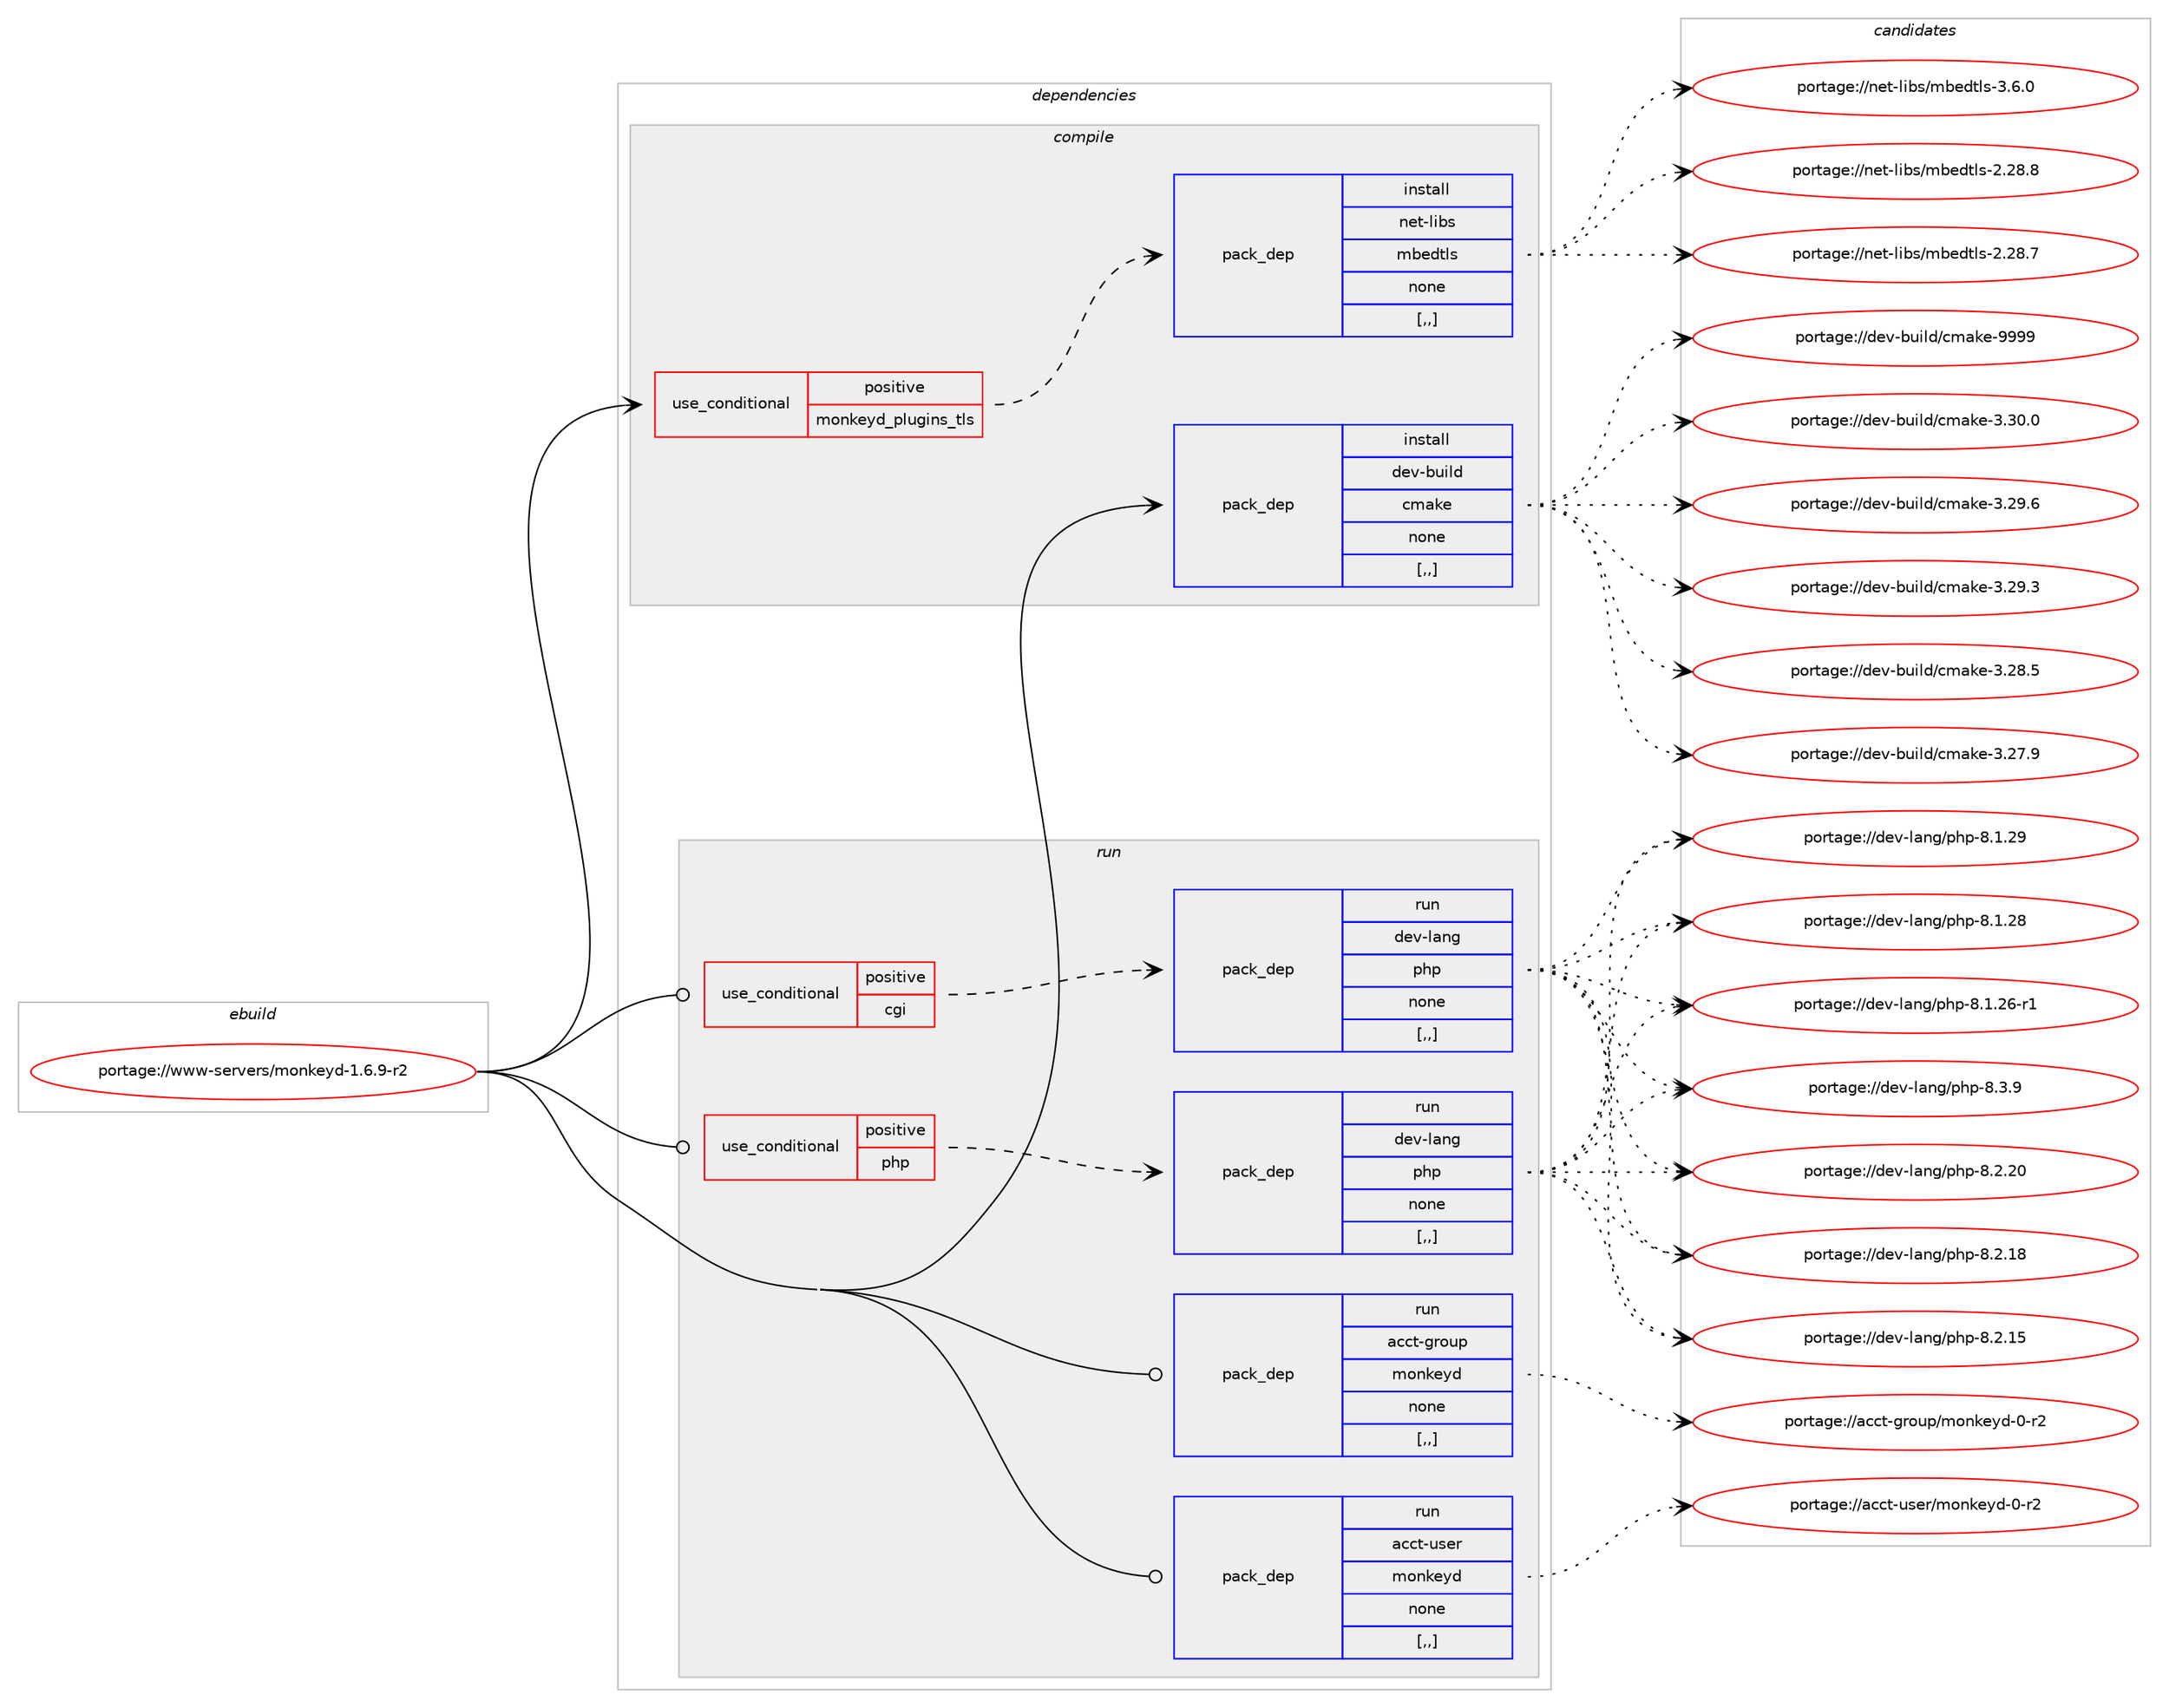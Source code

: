 digraph prolog {

# *************
# Graph options
# *************

newrank=true;
concentrate=true;
compound=true;
graph [rankdir=LR,fontname=Helvetica,fontsize=10,ranksep=1.5];#, ranksep=2.5, nodesep=0.2];
edge  [arrowhead=vee];
node  [fontname=Helvetica,fontsize=10];

# **********
# The ebuild
# **********

subgraph cluster_leftcol {
color=gray;
rank=same;
label=<<i>ebuild</i>>;
id [label="portage://www-servers/monkeyd-1.6.9-r2", color=red, width=4, href="../www-servers/monkeyd-1.6.9-r2.svg"];
}

# ****************
# The dependencies
# ****************

subgraph cluster_midcol {
color=gray;
label=<<i>dependencies</i>>;
subgraph cluster_compile {
fillcolor="#eeeeee";
style=filled;
label=<<i>compile</i>>;
subgraph cond120383 {
dependency451167 [label=<<TABLE BORDER="0" CELLBORDER="1" CELLSPACING="0" CELLPADDING="4"><TR><TD ROWSPAN="3" CELLPADDING="10">use_conditional</TD></TR><TR><TD>positive</TD></TR><TR><TD>monkeyd_plugins_tls</TD></TR></TABLE>>, shape=none, color=red];
subgraph pack327428 {
dependency451168 [label=<<TABLE BORDER="0" CELLBORDER="1" CELLSPACING="0" CELLPADDING="4" WIDTH="220"><TR><TD ROWSPAN="6" CELLPADDING="30">pack_dep</TD></TR><TR><TD WIDTH="110">install</TD></TR><TR><TD>net-libs</TD></TR><TR><TD>mbedtls</TD></TR><TR><TD>none</TD></TR><TR><TD>[,,]</TD></TR></TABLE>>, shape=none, color=blue];
}
dependency451167:e -> dependency451168:w [weight=20,style="dashed",arrowhead="vee"];
}
id:e -> dependency451167:w [weight=20,style="solid",arrowhead="vee"];
subgraph pack327429 {
dependency451169 [label=<<TABLE BORDER="0" CELLBORDER="1" CELLSPACING="0" CELLPADDING="4" WIDTH="220"><TR><TD ROWSPAN="6" CELLPADDING="30">pack_dep</TD></TR><TR><TD WIDTH="110">install</TD></TR><TR><TD>dev-build</TD></TR><TR><TD>cmake</TD></TR><TR><TD>none</TD></TR><TR><TD>[,,]</TD></TR></TABLE>>, shape=none, color=blue];
}
id:e -> dependency451169:w [weight=20,style="solid",arrowhead="vee"];
}
subgraph cluster_compileandrun {
fillcolor="#eeeeee";
style=filled;
label=<<i>compile and run</i>>;
}
subgraph cluster_run {
fillcolor="#eeeeee";
style=filled;
label=<<i>run</i>>;
subgraph cond120384 {
dependency451170 [label=<<TABLE BORDER="0" CELLBORDER="1" CELLSPACING="0" CELLPADDING="4"><TR><TD ROWSPAN="3" CELLPADDING="10">use_conditional</TD></TR><TR><TD>positive</TD></TR><TR><TD>cgi</TD></TR></TABLE>>, shape=none, color=red];
subgraph pack327430 {
dependency451171 [label=<<TABLE BORDER="0" CELLBORDER="1" CELLSPACING="0" CELLPADDING="4" WIDTH="220"><TR><TD ROWSPAN="6" CELLPADDING="30">pack_dep</TD></TR><TR><TD WIDTH="110">run</TD></TR><TR><TD>dev-lang</TD></TR><TR><TD>php</TD></TR><TR><TD>none</TD></TR><TR><TD>[,,]</TD></TR></TABLE>>, shape=none, color=blue];
}
dependency451170:e -> dependency451171:w [weight=20,style="dashed",arrowhead="vee"];
}
id:e -> dependency451170:w [weight=20,style="solid",arrowhead="odot"];
subgraph cond120385 {
dependency451172 [label=<<TABLE BORDER="0" CELLBORDER="1" CELLSPACING="0" CELLPADDING="4"><TR><TD ROWSPAN="3" CELLPADDING="10">use_conditional</TD></TR><TR><TD>positive</TD></TR><TR><TD>php</TD></TR></TABLE>>, shape=none, color=red];
subgraph pack327431 {
dependency451173 [label=<<TABLE BORDER="0" CELLBORDER="1" CELLSPACING="0" CELLPADDING="4" WIDTH="220"><TR><TD ROWSPAN="6" CELLPADDING="30">pack_dep</TD></TR><TR><TD WIDTH="110">run</TD></TR><TR><TD>dev-lang</TD></TR><TR><TD>php</TD></TR><TR><TD>none</TD></TR><TR><TD>[,,]</TD></TR></TABLE>>, shape=none, color=blue];
}
dependency451172:e -> dependency451173:w [weight=20,style="dashed",arrowhead="vee"];
}
id:e -> dependency451172:w [weight=20,style="solid",arrowhead="odot"];
subgraph pack327432 {
dependency451174 [label=<<TABLE BORDER="0" CELLBORDER="1" CELLSPACING="0" CELLPADDING="4" WIDTH="220"><TR><TD ROWSPAN="6" CELLPADDING="30">pack_dep</TD></TR><TR><TD WIDTH="110">run</TD></TR><TR><TD>acct-group</TD></TR><TR><TD>monkeyd</TD></TR><TR><TD>none</TD></TR><TR><TD>[,,]</TD></TR></TABLE>>, shape=none, color=blue];
}
id:e -> dependency451174:w [weight=20,style="solid",arrowhead="odot"];
subgraph pack327433 {
dependency451175 [label=<<TABLE BORDER="0" CELLBORDER="1" CELLSPACING="0" CELLPADDING="4" WIDTH="220"><TR><TD ROWSPAN="6" CELLPADDING="30">pack_dep</TD></TR><TR><TD WIDTH="110">run</TD></TR><TR><TD>acct-user</TD></TR><TR><TD>monkeyd</TD></TR><TR><TD>none</TD></TR><TR><TD>[,,]</TD></TR></TABLE>>, shape=none, color=blue];
}
id:e -> dependency451175:w [weight=20,style="solid",arrowhead="odot"];
}
}

# **************
# The candidates
# **************

subgraph cluster_choices {
rank=same;
color=gray;
label=<<i>candidates</i>>;

subgraph choice327428 {
color=black;
nodesep=1;
choice11010111645108105981154710998101100116108115455146544648 [label="portage://net-libs/mbedtls-3.6.0", color=red, width=4,href="../net-libs/mbedtls-3.6.0.svg"];
choice1101011164510810598115471099810110011610811545504650564656 [label="portage://net-libs/mbedtls-2.28.8", color=red, width=4,href="../net-libs/mbedtls-2.28.8.svg"];
choice1101011164510810598115471099810110011610811545504650564655 [label="portage://net-libs/mbedtls-2.28.7", color=red, width=4,href="../net-libs/mbedtls-2.28.7.svg"];
dependency451168:e -> choice11010111645108105981154710998101100116108115455146544648:w [style=dotted,weight="100"];
dependency451168:e -> choice1101011164510810598115471099810110011610811545504650564656:w [style=dotted,weight="100"];
dependency451168:e -> choice1101011164510810598115471099810110011610811545504650564655:w [style=dotted,weight="100"];
}
subgraph choice327429 {
color=black;
nodesep=1;
choice10010111845981171051081004799109971071014557575757 [label="portage://dev-build/cmake-9999", color=red, width=4,href="../dev-build/cmake-9999.svg"];
choice100101118459811710510810047991099710710145514651484648 [label="portage://dev-build/cmake-3.30.0", color=red, width=4,href="../dev-build/cmake-3.30.0.svg"];
choice100101118459811710510810047991099710710145514650574654 [label="portage://dev-build/cmake-3.29.6", color=red, width=4,href="../dev-build/cmake-3.29.6.svg"];
choice100101118459811710510810047991099710710145514650574651 [label="portage://dev-build/cmake-3.29.3", color=red, width=4,href="../dev-build/cmake-3.29.3.svg"];
choice100101118459811710510810047991099710710145514650564653 [label="portage://dev-build/cmake-3.28.5", color=red, width=4,href="../dev-build/cmake-3.28.5.svg"];
choice100101118459811710510810047991099710710145514650554657 [label="portage://dev-build/cmake-3.27.9", color=red, width=4,href="../dev-build/cmake-3.27.9.svg"];
dependency451169:e -> choice10010111845981171051081004799109971071014557575757:w [style=dotted,weight="100"];
dependency451169:e -> choice100101118459811710510810047991099710710145514651484648:w [style=dotted,weight="100"];
dependency451169:e -> choice100101118459811710510810047991099710710145514650574654:w [style=dotted,weight="100"];
dependency451169:e -> choice100101118459811710510810047991099710710145514650574651:w [style=dotted,weight="100"];
dependency451169:e -> choice100101118459811710510810047991099710710145514650564653:w [style=dotted,weight="100"];
dependency451169:e -> choice100101118459811710510810047991099710710145514650554657:w [style=dotted,weight="100"];
}
subgraph choice327430 {
color=black;
nodesep=1;
choice100101118451089711010347112104112455646514657 [label="portage://dev-lang/php-8.3.9", color=red, width=4,href="../dev-lang/php-8.3.9.svg"];
choice10010111845108971101034711210411245564650465048 [label="portage://dev-lang/php-8.2.20", color=red, width=4,href="../dev-lang/php-8.2.20.svg"];
choice10010111845108971101034711210411245564650464956 [label="portage://dev-lang/php-8.2.18", color=red, width=4,href="../dev-lang/php-8.2.18.svg"];
choice10010111845108971101034711210411245564650464953 [label="portage://dev-lang/php-8.2.15", color=red, width=4,href="../dev-lang/php-8.2.15.svg"];
choice10010111845108971101034711210411245564649465057 [label="portage://dev-lang/php-8.1.29", color=red, width=4,href="../dev-lang/php-8.1.29.svg"];
choice10010111845108971101034711210411245564649465056 [label="portage://dev-lang/php-8.1.28", color=red, width=4,href="../dev-lang/php-8.1.28.svg"];
choice100101118451089711010347112104112455646494650544511449 [label="portage://dev-lang/php-8.1.26-r1", color=red, width=4,href="../dev-lang/php-8.1.26-r1.svg"];
dependency451171:e -> choice100101118451089711010347112104112455646514657:w [style=dotted,weight="100"];
dependency451171:e -> choice10010111845108971101034711210411245564650465048:w [style=dotted,weight="100"];
dependency451171:e -> choice10010111845108971101034711210411245564650464956:w [style=dotted,weight="100"];
dependency451171:e -> choice10010111845108971101034711210411245564650464953:w [style=dotted,weight="100"];
dependency451171:e -> choice10010111845108971101034711210411245564649465057:w [style=dotted,weight="100"];
dependency451171:e -> choice10010111845108971101034711210411245564649465056:w [style=dotted,weight="100"];
dependency451171:e -> choice100101118451089711010347112104112455646494650544511449:w [style=dotted,weight="100"];
}
subgraph choice327431 {
color=black;
nodesep=1;
choice100101118451089711010347112104112455646514657 [label="portage://dev-lang/php-8.3.9", color=red, width=4,href="../dev-lang/php-8.3.9.svg"];
choice10010111845108971101034711210411245564650465048 [label="portage://dev-lang/php-8.2.20", color=red, width=4,href="../dev-lang/php-8.2.20.svg"];
choice10010111845108971101034711210411245564650464956 [label="portage://dev-lang/php-8.2.18", color=red, width=4,href="../dev-lang/php-8.2.18.svg"];
choice10010111845108971101034711210411245564650464953 [label="portage://dev-lang/php-8.2.15", color=red, width=4,href="../dev-lang/php-8.2.15.svg"];
choice10010111845108971101034711210411245564649465057 [label="portage://dev-lang/php-8.1.29", color=red, width=4,href="../dev-lang/php-8.1.29.svg"];
choice10010111845108971101034711210411245564649465056 [label="portage://dev-lang/php-8.1.28", color=red, width=4,href="../dev-lang/php-8.1.28.svg"];
choice100101118451089711010347112104112455646494650544511449 [label="portage://dev-lang/php-8.1.26-r1", color=red, width=4,href="../dev-lang/php-8.1.26-r1.svg"];
dependency451173:e -> choice100101118451089711010347112104112455646514657:w [style=dotted,weight="100"];
dependency451173:e -> choice10010111845108971101034711210411245564650465048:w [style=dotted,weight="100"];
dependency451173:e -> choice10010111845108971101034711210411245564650464956:w [style=dotted,weight="100"];
dependency451173:e -> choice10010111845108971101034711210411245564650464953:w [style=dotted,weight="100"];
dependency451173:e -> choice10010111845108971101034711210411245564649465057:w [style=dotted,weight="100"];
dependency451173:e -> choice10010111845108971101034711210411245564649465056:w [style=dotted,weight="100"];
dependency451173:e -> choice100101118451089711010347112104112455646494650544511449:w [style=dotted,weight="100"];
}
subgraph choice327432 {
color=black;
nodesep=1;
choice979999116451031141111171124710911111010710112110045484511450 [label="portage://acct-group/monkeyd-0-r2", color=red, width=4,href="../acct-group/monkeyd-0-r2.svg"];
dependency451174:e -> choice979999116451031141111171124710911111010710112110045484511450:w [style=dotted,weight="100"];
}
subgraph choice327433 {
color=black;
nodesep=1;
choice979999116451171151011144710911111010710112110045484511450 [label="portage://acct-user/monkeyd-0-r2", color=red, width=4,href="../acct-user/monkeyd-0-r2.svg"];
dependency451175:e -> choice979999116451171151011144710911111010710112110045484511450:w [style=dotted,weight="100"];
}
}

}
